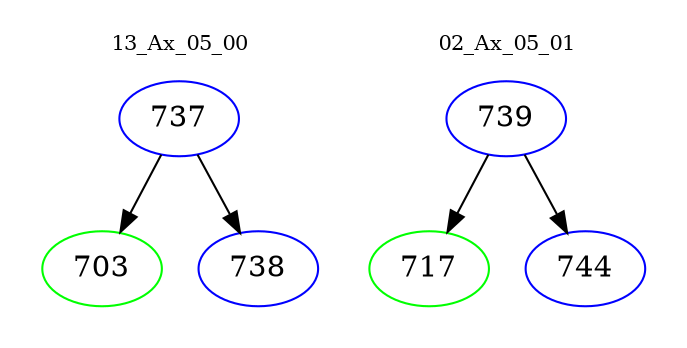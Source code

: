 digraph{
subgraph cluster_0 {
color = white
label = "13_Ax_05_00";
fontsize=10;
T0_737 [label="737", color="blue"]
T0_737 -> T0_703 [color="black"]
T0_703 [label="703", color="green"]
T0_737 -> T0_738 [color="black"]
T0_738 [label="738", color="blue"]
}
subgraph cluster_1 {
color = white
label = "02_Ax_05_01";
fontsize=10;
T1_739 [label="739", color="blue"]
T1_739 -> T1_717 [color="black"]
T1_717 [label="717", color="green"]
T1_739 -> T1_744 [color="black"]
T1_744 [label="744", color="blue"]
}
}
